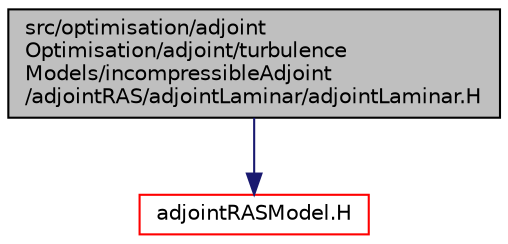 digraph "src/optimisation/adjointOptimisation/adjoint/turbulenceModels/incompressibleAdjoint/adjointRAS/adjointLaminar/adjointLaminar.H"
{
  bgcolor="transparent";
  edge [fontname="Helvetica",fontsize="10",labelfontname="Helvetica",labelfontsize="10"];
  node [fontname="Helvetica",fontsize="10",shape=record];
  Node1 [label="src/optimisation/adjoint\lOptimisation/adjoint/turbulence\lModels/incompressibleAdjoint\l/adjointRAS/adjointLaminar/adjointLaminar.H",height=0.2,width=0.4,color="black", fillcolor="grey75", style="filled" fontcolor="black"];
  Node1 -> Node2 [color="midnightblue",fontsize="10",style="solid",fontname="Helvetica"];
  Node2 [label="adjointRASModel.H",height=0.2,width=0.4,color="red",URL="$adjointRASModel_8H.html"];
}
